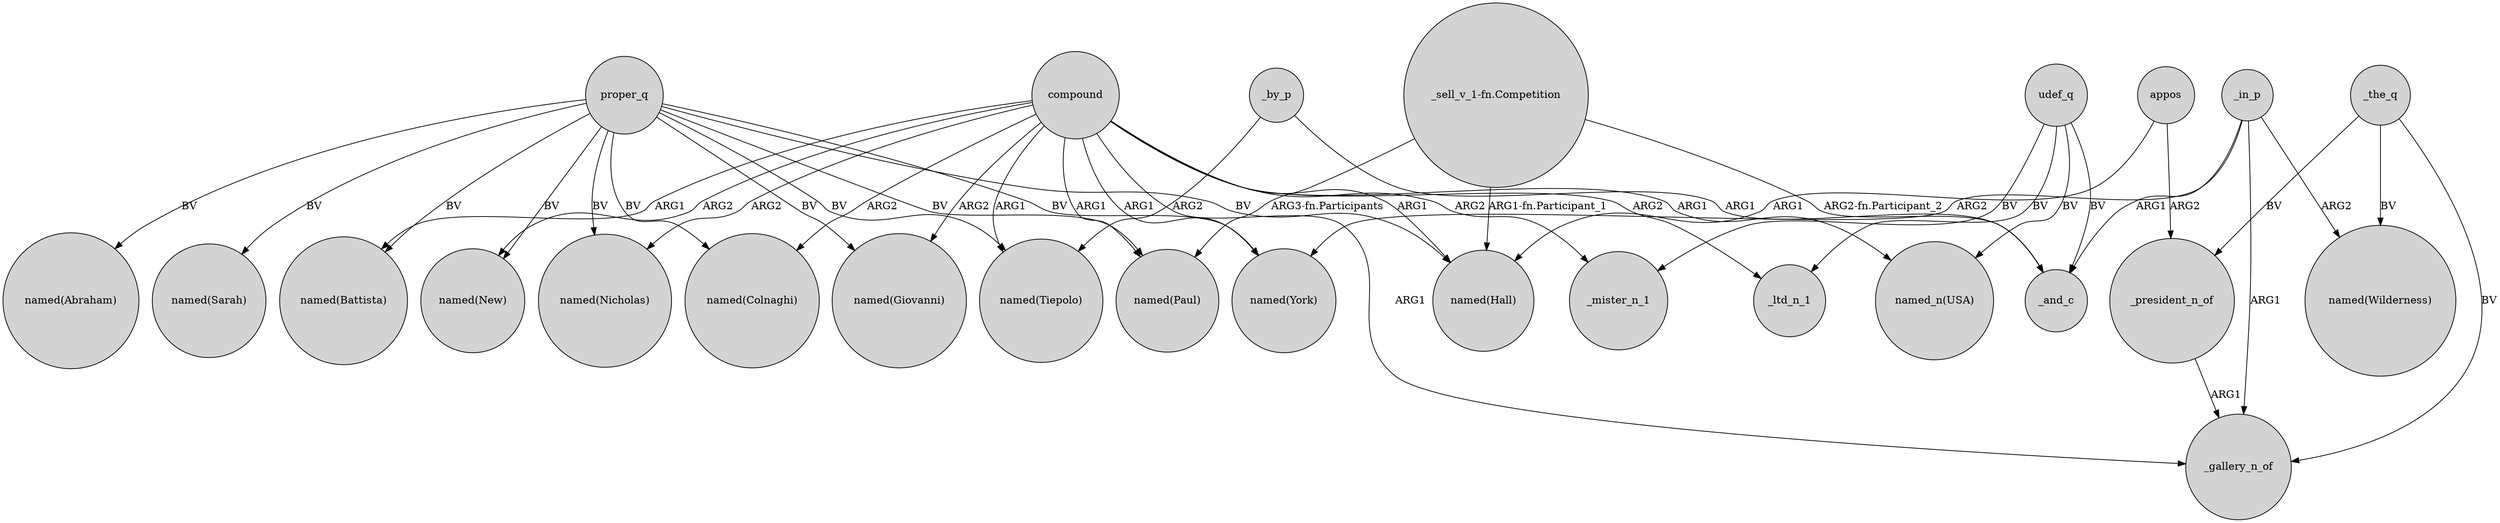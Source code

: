digraph {
	node [shape=circle style=filled]
	appos -> _president_n_of [label=ARG2]
	proper_q -> "named(Giovanni)" [label=BV]
	compound -> _mister_n_1 [label=ARG2]
	compound -> "named_n(USA)" [label=ARG1]
	_by_p -> "named(Tiepolo)" [label=ARG2]
	_in_p -> _and_c [label=ARG1]
	proper_q -> "named(Colnaghi)" [label=BV]
	compound -> "named(New)" [label=ARG2]
	udef_q -> "named_n(USA)" [label=BV]
	"_sell_v_1-fn.Competition" -> "named(Paul)" [label="ARG3-fn.Participants"]
	proper_q -> "named(New)" [label=BV]
	_president_n_of -> _gallery_n_of [label=ARG1]
	_by_p -> _and_c [label=ARG1]
	compound -> "named(Tiepolo)" [label=ARG1]
	compound -> "named(Colnaghi)" [label=ARG2]
	udef_q -> _and_c [label=BV]
	udef_q -> _mister_n_1 [label=BV]
	proper_q -> "named(Sarah)" [label=BV]
	proper_q -> "named(York)" [label=BV]
	"_sell_v_1-fn.Competition" -> _and_c [label="ARG2-fn.Participant_2"]
	_the_q -> "named(Wilderness)" [label=BV]
	proper_q -> "named(Abraham)" [label=BV]
	"_sell_v_1-fn.Competition" -> "named(Hall)" [label="ARG1-fn.Participant_1"]
	compound -> "named(Nicholas)" [label=ARG2]
	appos -> "named(Hall)" [label=ARG1]
	_in_p -> "named(York)" [label=ARG2]
	compound -> "named(Paul)" [label=ARG1]
	proper_q -> "named(Tiepolo)" [label=BV]
	_in_p -> "named(Wilderness)" [label=ARG2]
	proper_q -> "named(Paul)" [label=BV]
	_the_q -> _gallery_n_of [label=BV]
	compound -> "named(Hall)" [label=ARG1]
	proper_q -> "named(Hall)" [label=BV]
	_in_p -> _gallery_n_of [label=ARG1]
	compound -> _ltd_n_1 [label=ARG2]
	compound -> _gallery_n_of [label=ARG1]
	compound -> "named(Giovanni)" [label=ARG2]
	compound -> "named(York)" [label=ARG1]
	proper_q -> "named(Nicholas)" [label=BV]
	_the_q -> _president_n_of [label=BV]
	udef_q -> _ltd_n_1 [label=BV]
	proper_q -> "named(Battista)" [label=BV]
	compound -> "named(Battista)" [label=ARG1]
}
